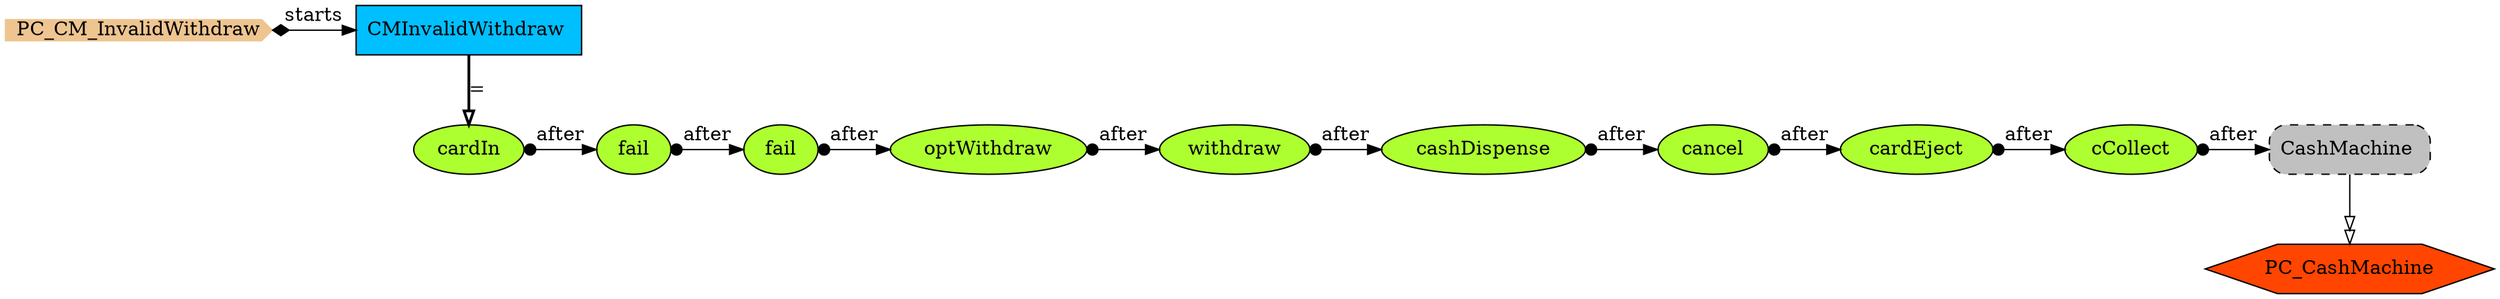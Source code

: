 digraph {
StartN_ [shape = cds,color=burlywood2,style=filled,height=.2,width=.2, label =PC_CM_InvalidWithdraw];
PC_CashMachine [shape=hexagon,fillcolor=orangered,style=filled,label =PC_CashMachine];
RefCashMachine [shape=rectangle,fillcolor=gray,style="rounded,filled,dashed",label="CashMachine "];
cCollect [shape=ellipse,fillcolor=greenyellow,style = filled,label="cCollect"];
cardEject [shape=ellipse,fillcolor=greenyellow,style = filled,label="cardEject"];
cancel [shape=ellipse,fillcolor=greenyellow,style = filled,label="cancel"];
cashDispense [shape=ellipse,fillcolor=greenyellow,style = filled,label="cashDispense"];
withdraw [shape=ellipse,fillcolor=greenyellow,style = filled,label="withdraw"];
optWithdraw [shape=ellipse,fillcolor=greenyellow,style = filled,label="optWithdraw"];
fail2 [shape=ellipse,fillcolor=greenyellow,style = filled,label="fail"];
fail [shape=ellipse,fillcolor=greenyellow,style = filled,label="fail"];
cardIn [shape=ellipse,fillcolor=greenyellow,style = filled,label="cardIn"];
CMInvalidWithdraw [shape=box,fillcolor=deepskyblue,style = filled,label="CMInvalidWithdraw "];

{rank=min;StartN_,CMInvalidWithdraw}
{rank=same;cardIn,fail,fail2,optWithdraw,withdraw,cashDispense,cancel,cardEject,cCollect,RefCashMachine}
{rank=same;fail,fail2,optWithdraw,withdraw,cashDispense,cancel,cardEject,cCollect,RefCashMachine}
{rank=same;fail2,optWithdraw,withdraw,cashDispense,cancel,cardEject,cCollect,RefCashMachine}
{rank=same;optWithdraw,withdraw,cashDispense,cancel,cardEject,cCollect,RefCashMachine}
{rank=same;withdraw,cashDispense,cancel,cardEject,cCollect,RefCashMachine}
{rank=same;cashDispense,cancel,cardEject,cCollect,RefCashMachine}
{rank=same;cancel,cardEject,cCollect,RefCashMachine}
{rank=same;cardEject,cCollect,RefCashMachine}
{rank=same;cCollect,RefCashMachine}

cCollect->RefCashMachine[arrowtail=dot,dir=both,label="after"];
RefCashMachine->PC_CashMachine[arrowhead="normalnormal",fillcolor=white,label=" "];
cardEject->cCollect[arrowtail=dot,dir=both,label="after"];
cancel->cardEject[arrowtail=dot,dir=both,label="after"];
cashDispense->cancel[arrowtail=dot,dir=both,label="after"];
withdraw->cashDispense[arrowtail=dot,dir=both,label="after"];
optWithdraw->withdraw[arrowtail=dot,dir=both,label="after"];
fail2->optWithdraw[arrowtail=dot,dir=both,label="after"];
fail->fail2[arrowtail=dot,dir=both,label="after"];
cardIn->fail[arrowtail=dot,dir=both,label="after"];
StartN_->CMInvalidWithdraw[arrowtail=diamond,dir=both,label="starts"];
CMInvalidWithdraw->cardIn[arrowhead="onormal",penwidth=2,label="="];
}